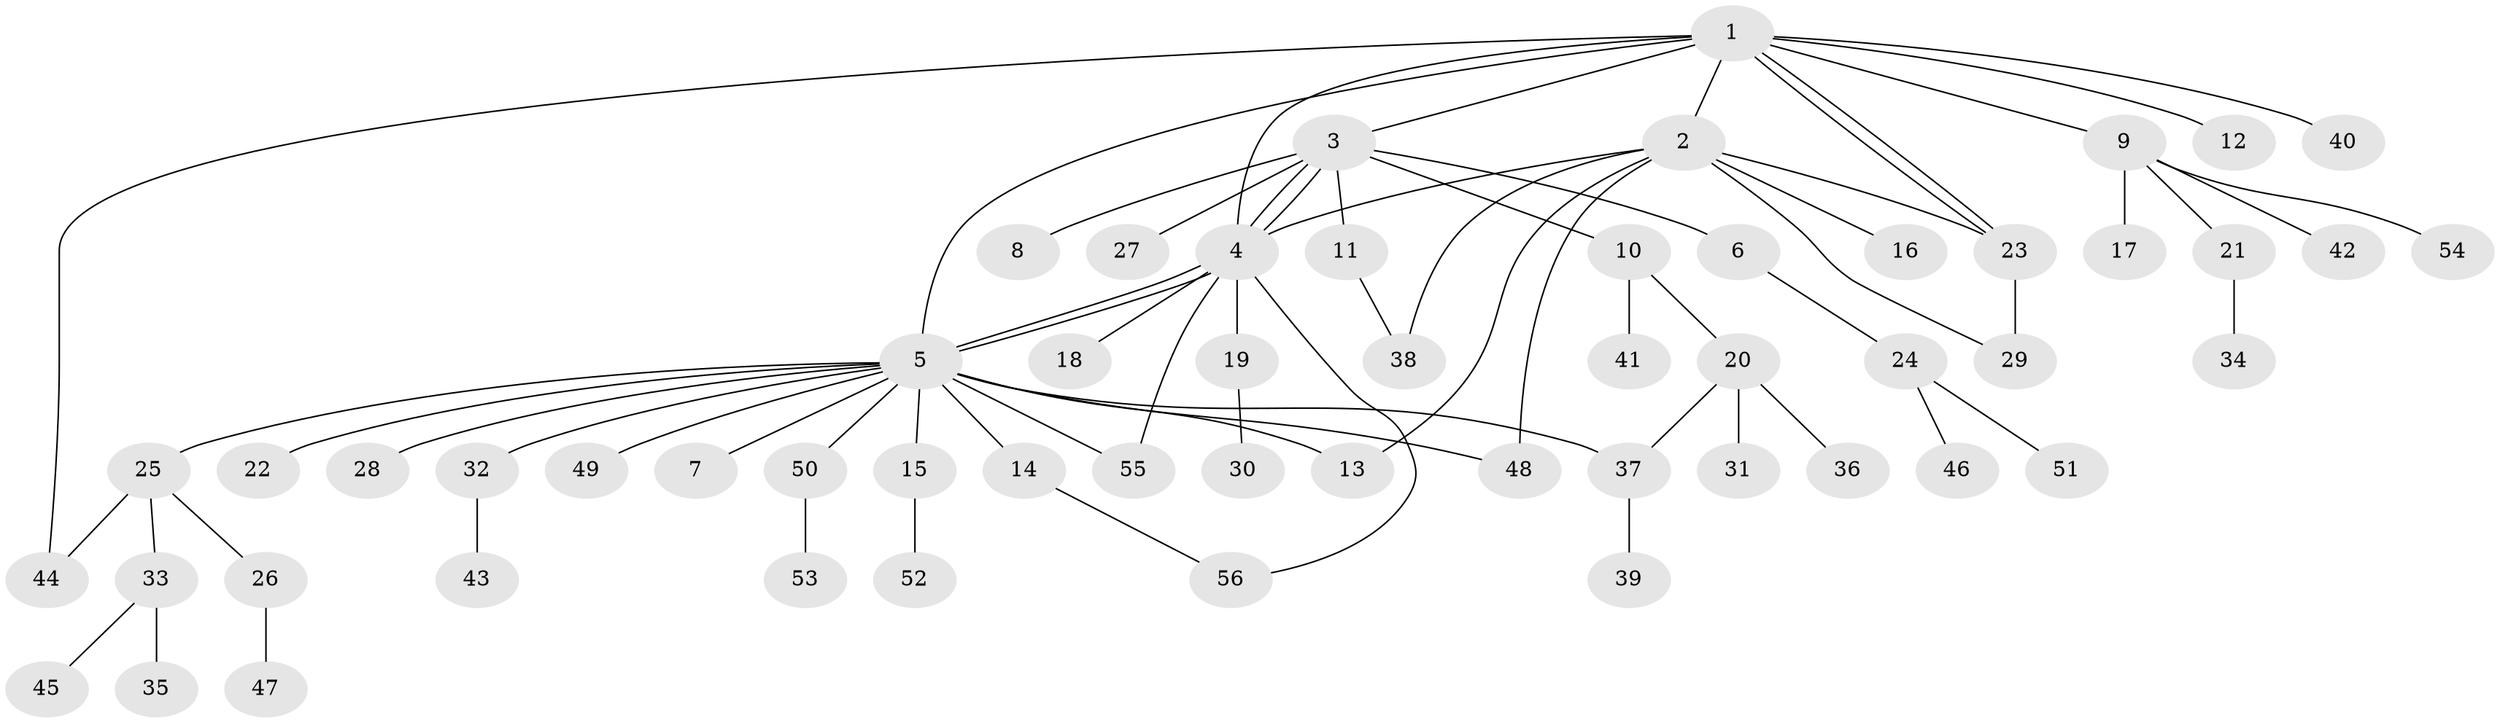 // coarse degree distribution, {9: 0.05263157894736842, 7: 0.05263157894736842, 15: 0.02631578947368421, 2: 0.2894736842105263, 1: 0.47368421052631576, 4: 0.02631578947368421, 3: 0.05263157894736842, 5: 0.02631578947368421}
// Generated by graph-tools (version 1.1) at 2025/23/03/03/25 07:23:52]
// undirected, 56 vertices, 70 edges
graph export_dot {
graph [start="1"]
  node [color=gray90,style=filled];
  1;
  2;
  3;
  4;
  5;
  6;
  7;
  8;
  9;
  10;
  11;
  12;
  13;
  14;
  15;
  16;
  17;
  18;
  19;
  20;
  21;
  22;
  23;
  24;
  25;
  26;
  27;
  28;
  29;
  30;
  31;
  32;
  33;
  34;
  35;
  36;
  37;
  38;
  39;
  40;
  41;
  42;
  43;
  44;
  45;
  46;
  47;
  48;
  49;
  50;
  51;
  52;
  53;
  54;
  55;
  56;
  1 -- 2;
  1 -- 3;
  1 -- 4;
  1 -- 5;
  1 -- 9;
  1 -- 12;
  1 -- 23;
  1 -- 23;
  1 -- 40;
  1 -- 44;
  2 -- 4;
  2 -- 13;
  2 -- 16;
  2 -- 23;
  2 -- 29;
  2 -- 38;
  2 -- 48;
  3 -- 4;
  3 -- 4;
  3 -- 6;
  3 -- 8;
  3 -- 10;
  3 -- 11;
  3 -- 27;
  4 -- 5;
  4 -- 5;
  4 -- 18;
  4 -- 19;
  4 -- 55;
  4 -- 56;
  5 -- 7;
  5 -- 13;
  5 -- 14;
  5 -- 15;
  5 -- 22;
  5 -- 25;
  5 -- 28;
  5 -- 32;
  5 -- 37;
  5 -- 48;
  5 -- 49;
  5 -- 50;
  5 -- 55;
  6 -- 24;
  9 -- 17;
  9 -- 21;
  9 -- 42;
  9 -- 54;
  10 -- 20;
  10 -- 41;
  11 -- 38;
  14 -- 56;
  15 -- 52;
  19 -- 30;
  20 -- 31;
  20 -- 36;
  20 -- 37;
  21 -- 34;
  23 -- 29;
  24 -- 46;
  24 -- 51;
  25 -- 26;
  25 -- 33;
  25 -- 44;
  26 -- 47;
  32 -- 43;
  33 -- 35;
  33 -- 45;
  37 -- 39;
  50 -- 53;
}
